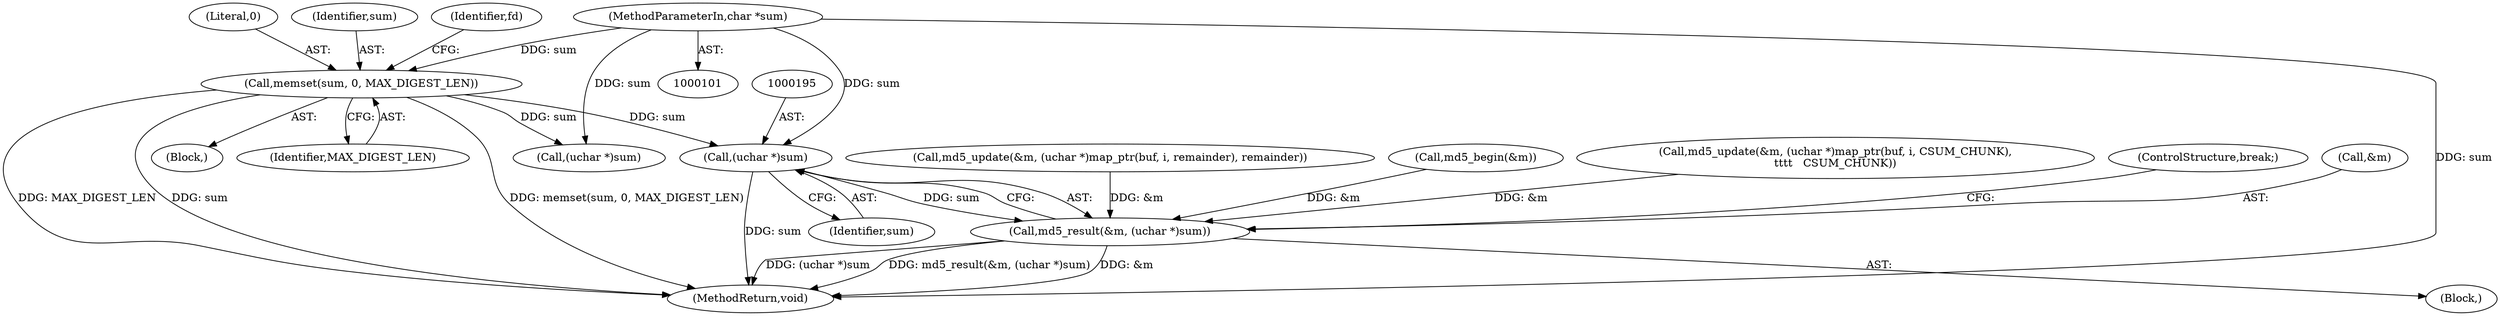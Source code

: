 digraph "0_samba_7b8a4ecd6ff9cdf4e5d3850ebf822f1e989255b3_0@pointer" {
"1000194" [label="(Call,(uchar *)sum)"];
"1000117" [label="(Call,memset(sum, 0, MAX_DIGEST_LEN))"];
"1000104" [label="(MethodParameterIn,char *sum)"];
"1000191" [label="(Call,md5_result(&m, (uchar *)sum))"];
"1000122" [label="(Identifier,fd)"];
"1000160" [label="(Call,md5_update(&m, (uchar *)map_ptr(buf, i, CSUM_CHUNK),\n\t\t\t\t   CSUM_CHUNK))"];
"1000196" [label="(Identifier,sum)"];
"1000194" [label="(Call,(uchar *)sum)"];
"1000119" [label="(Literal,0)"];
"1000246" [label="(Call,(uchar *)sum)"];
"1000259" [label="(MethodReturn,void)"];
"1000104" [label="(MethodParameterIn,char *sum)"];
"1000105" [label="(Block,)"];
"1000197" [label="(ControlStructure,break;)"];
"1000120" [label="(Identifier,MAX_DIGEST_LEN)"];
"1000192" [label="(Call,&m)"];
"1000181" [label="(Call,md5_update(&m, (uchar *)map_ptr(buf, i, remainder), remainder))"];
"1000191" [label="(Call,md5_result(&m, (uchar *)sum))"];
"1000118" [label="(Identifier,sum)"];
"1000144" [label="(Call,md5_begin(&m))"];
"1000142" [label="(Block,)"];
"1000117" [label="(Call,memset(sum, 0, MAX_DIGEST_LEN))"];
"1000194" -> "1000191"  [label="AST: "];
"1000194" -> "1000196"  [label="CFG: "];
"1000195" -> "1000194"  [label="AST: "];
"1000196" -> "1000194"  [label="AST: "];
"1000191" -> "1000194"  [label="CFG: "];
"1000194" -> "1000259"  [label="DDG: sum"];
"1000194" -> "1000191"  [label="DDG: sum"];
"1000117" -> "1000194"  [label="DDG: sum"];
"1000104" -> "1000194"  [label="DDG: sum"];
"1000117" -> "1000105"  [label="AST: "];
"1000117" -> "1000120"  [label="CFG: "];
"1000118" -> "1000117"  [label="AST: "];
"1000119" -> "1000117"  [label="AST: "];
"1000120" -> "1000117"  [label="AST: "];
"1000122" -> "1000117"  [label="CFG: "];
"1000117" -> "1000259"  [label="DDG: sum"];
"1000117" -> "1000259"  [label="DDG: memset(sum, 0, MAX_DIGEST_LEN)"];
"1000117" -> "1000259"  [label="DDG: MAX_DIGEST_LEN"];
"1000104" -> "1000117"  [label="DDG: sum"];
"1000117" -> "1000246"  [label="DDG: sum"];
"1000104" -> "1000101"  [label="AST: "];
"1000104" -> "1000259"  [label="DDG: sum"];
"1000104" -> "1000246"  [label="DDG: sum"];
"1000191" -> "1000142"  [label="AST: "];
"1000192" -> "1000191"  [label="AST: "];
"1000197" -> "1000191"  [label="CFG: "];
"1000191" -> "1000259"  [label="DDG: (uchar *)sum"];
"1000191" -> "1000259"  [label="DDG: md5_result(&m, (uchar *)sum)"];
"1000191" -> "1000259"  [label="DDG: &m"];
"1000181" -> "1000191"  [label="DDG: &m"];
"1000144" -> "1000191"  [label="DDG: &m"];
"1000160" -> "1000191"  [label="DDG: &m"];
}
